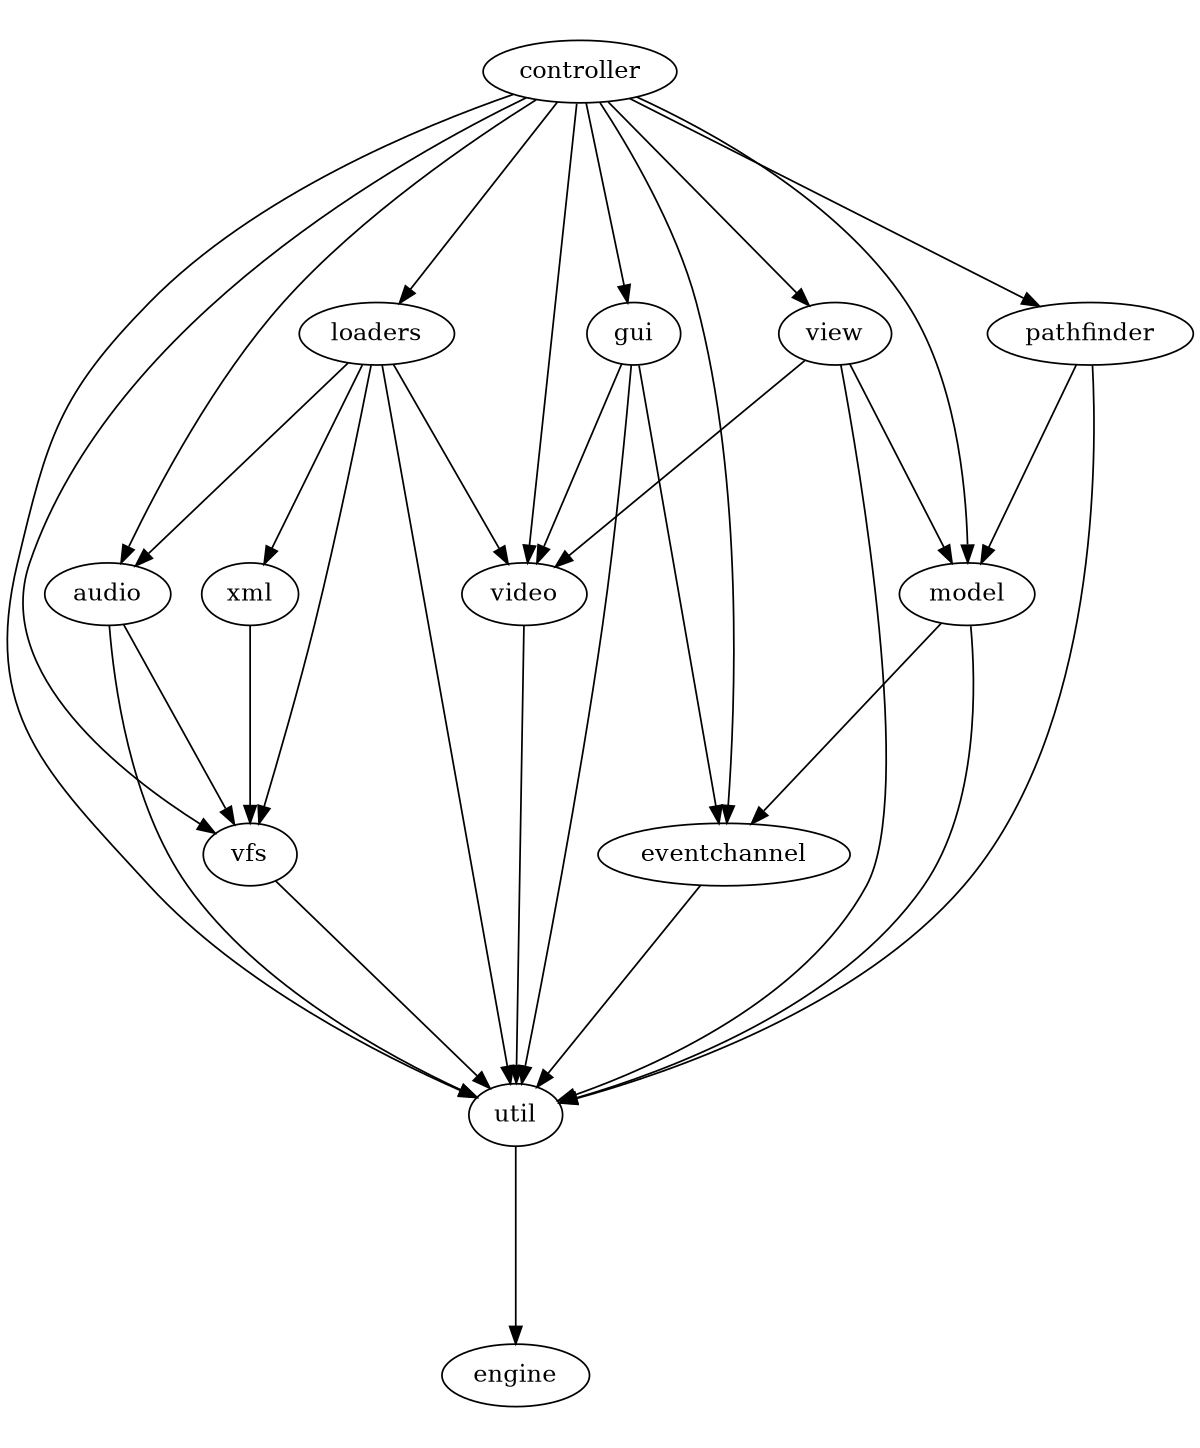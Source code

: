 digraph "source tree" {
    overlap=scale;
    size="8,10";
    ratio="fill";
    fontsize="16";
    fontname="Helvetica";
    clusterrank="local";
    "audio" -> "util"
    "audio" -> "vfs"
    "controller" -> "audio"
    "controller" -> "eventchannel"
    "controller" -> "gui"
    "controller" -> "loaders"
    "controller" -> "model"
    "controller" -> "pathfinder"
    "controller" -> "util"
    "controller" -> "vfs"
    "controller" -> "video"
    "controller" -> "view"
    "eventchannel" -> "util"
    "gui" -> "eventchannel"
    "gui" -> "util"
    "gui" -> "video"
    "loaders" -> "audio"
    "loaders" -> "util"
    "loaders" -> "vfs"
    "loaders" -> "video"
    "loaders" -> "xml"
    "model" -> "eventchannel"
    "model" -> "util"
    "pathfinder" -> "model"
    "pathfinder" -> "util"
    "util" -> "engine"
    "vfs" -> "util"
    "video" -> "util"
    "view" -> "model"
    "view" -> "util"
    "view" -> "video"
    "xml" -> "vfs"
}